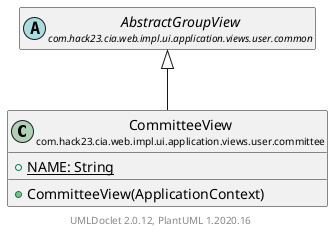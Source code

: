 @startuml
    set namespaceSeparator none
    hide empty fields
    hide empty methods

    class "<size:14>CommitteeView\n<size:10>com.hack23.cia.web.impl.ui.application.views.user.committee" as com.hack23.cia.web.impl.ui.application.views.user.committee.CommitteeView [[CommitteeView.html]] {
        {static} +NAME: String
        +CommitteeView(ApplicationContext)
    }

    abstract class "<size:14>AbstractGroupView\n<size:10>com.hack23.cia.web.impl.ui.application.views.user.common" as com.hack23.cia.web.impl.ui.application.views.user.common.AbstractGroupView [[../common/AbstractGroupView.html]]

    com.hack23.cia.web.impl.ui.application.views.user.common.AbstractGroupView <|-- com.hack23.cia.web.impl.ui.application.views.user.committee.CommitteeView

    center footer UMLDoclet 2.0.12, PlantUML 1.2020.16
@enduml
